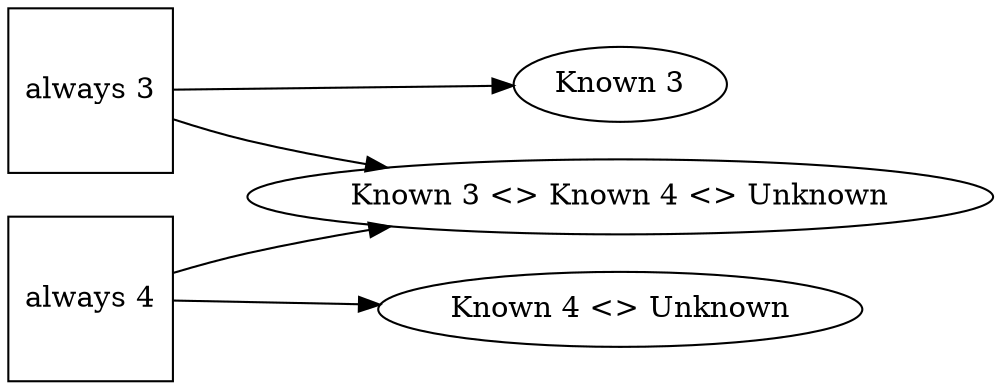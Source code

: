 digraph contradiction {
    graph [rankdir=LR];
    a3 [label="always 3"
       ,shape=square];
    a4 [label="always 4"
       ,shape=square];
    a [label="Known 3"];
    b [label="Known 3 <> Known 4 <> Unknown"];
    c [label="Known 4 <> Unknown"];
    a3 -> a;
    a3 -> b;
    a4 -> b;
    a4 -> c;
}